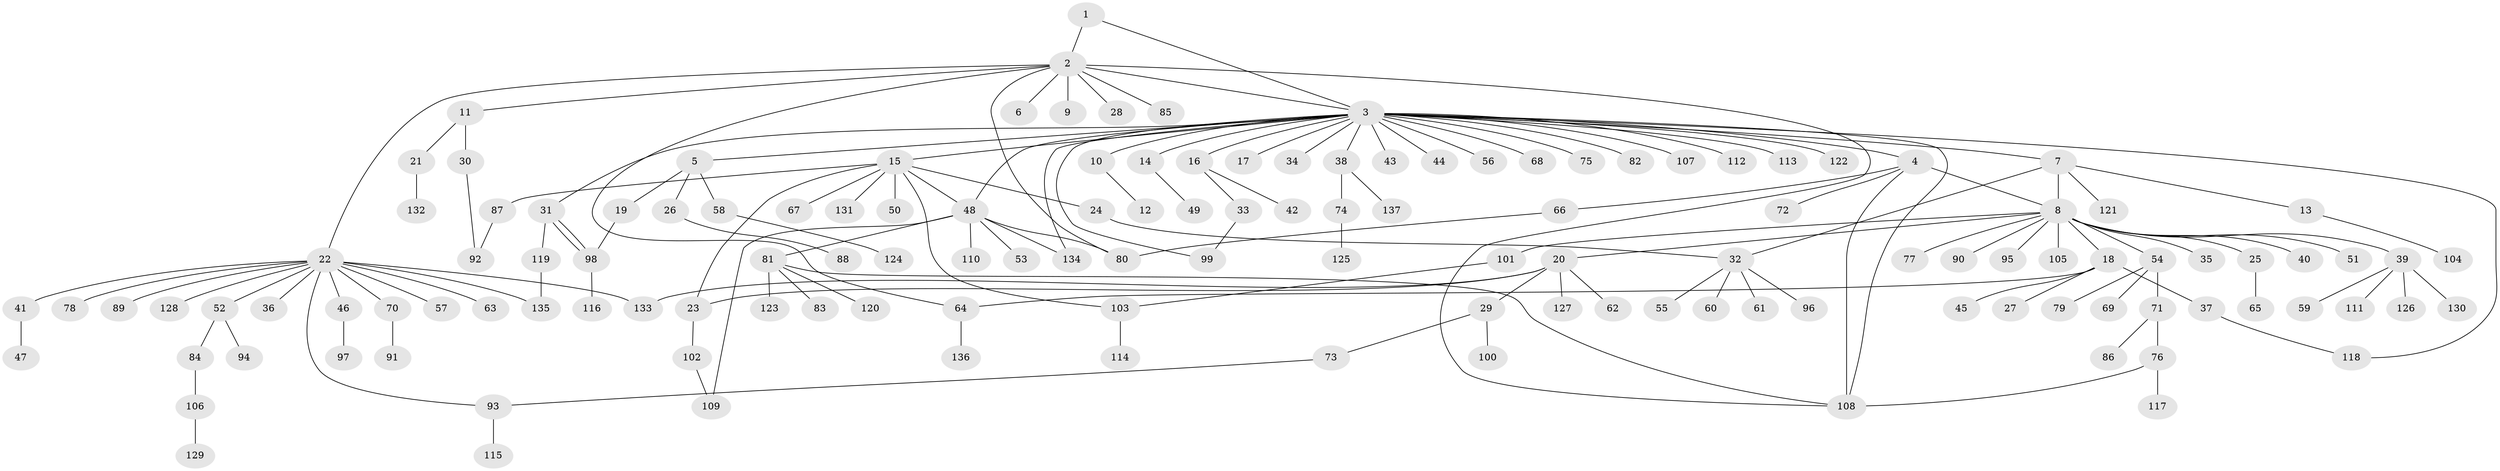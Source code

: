 // coarse degree distribution, {6: 0.09523809523809523, 13: 0.023809523809523808, 5: 0.023809523809523808, 4: 0.047619047619047616, 3: 0.11904761904761904, 7: 0.047619047619047616, 1: 0.2619047619047619, 2: 0.38095238095238093}
// Generated by graph-tools (version 1.1) at 2025/50/03/04/25 22:50:43]
// undirected, 137 vertices, 159 edges
graph export_dot {
  node [color=gray90,style=filled];
  1;
  2;
  3;
  4;
  5;
  6;
  7;
  8;
  9;
  10;
  11;
  12;
  13;
  14;
  15;
  16;
  17;
  18;
  19;
  20;
  21;
  22;
  23;
  24;
  25;
  26;
  27;
  28;
  29;
  30;
  31;
  32;
  33;
  34;
  35;
  36;
  37;
  38;
  39;
  40;
  41;
  42;
  43;
  44;
  45;
  46;
  47;
  48;
  49;
  50;
  51;
  52;
  53;
  54;
  55;
  56;
  57;
  58;
  59;
  60;
  61;
  62;
  63;
  64;
  65;
  66;
  67;
  68;
  69;
  70;
  71;
  72;
  73;
  74;
  75;
  76;
  77;
  78;
  79;
  80;
  81;
  82;
  83;
  84;
  85;
  86;
  87;
  88;
  89;
  90;
  91;
  92;
  93;
  94;
  95;
  96;
  97;
  98;
  99;
  100;
  101;
  102;
  103;
  104;
  105;
  106;
  107;
  108;
  109;
  110;
  111;
  112;
  113;
  114;
  115;
  116;
  117;
  118;
  119;
  120;
  121;
  122;
  123;
  124;
  125;
  126;
  127;
  128;
  129;
  130;
  131;
  132;
  133;
  134;
  135;
  136;
  137;
  1 -- 2;
  1 -- 3;
  2 -- 3;
  2 -- 6;
  2 -- 9;
  2 -- 11;
  2 -- 22;
  2 -- 28;
  2 -- 64;
  2 -- 80;
  2 -- 85;
  2 -- 108;
  3 -- 4;
  3 -- 5;
  3 -- 7;
  3 -- 10;
  3 -- 14;
  3 -- 15;
  3 -- 16;
  3 -- 17;
  3 -- 31;
  3 -- 34;
  3 -- 38;
  3 -- 43;
  3 -- 44;
  3 -- 48;
  3 -- 56;
  3 -- 68;
  3 -- 75;
  3 -- 82;
  3 -- 99;
  3 -- 107;
  3 -- 108;
  3 -- 112;
  3 -- 113;
  3 -- 118;
  3 -- 122;
  3 -- 134;
  4 -- 8;
  4 -- 66;
  4 -- 72;
  4 -- 108;
  5 -- 19;
  5 -- 26;
  5 -- 58;
  7 -- 8;
  7 -- 13;
  7 -- 32;
  7 -- 121;
  8 -- 18;
  8 -- 20;
  8 -- 25;
  8 -- 35;
  8 -- 39;
  8 -- 40;
  8 -- 51;
  8 -- 54;
  8 -- 77;
  8 -- 90;
  8 -- 95;
  8 -- 101;
  8 -- 105;
  10 -- 12;
  11 -- 21;
  11 -- 30;
  13 -- 104;
  14 -- 49;
  15 -- 23;
  15 -- 24;
  15 -- 48;
  15 -- 50;
  15 -- 67;
  15 -- 87;
  15 -- 103;
  15 -- 131;
  16 -- 33;
  16 -- 42;
  18 -- 27;
  18 -- 37;
  18 -- 45;
  18 -- 64;
  19 -- 98;
  20 -- 23;
  20 -- 29;
  20 -- 62;
  20 -- 127;
  20 -- 133;
  21 -- 132;
  22 -- 36;
  22 -- 41;
  22 -- 46;
  22 -- 52;
  22 -- 57;
  22 -- 63;
  22 -- 70;
  22 -- 78;
  22 -- 89;
  22 -- 93;
  22 -- 128;
  22 -- 133;
  22 -- 135;
  23 -- 102;
  24 -- 32;
  25 -- 65;
  26 -- 88;
  29 -- 73;
  29 -- 100;
  30 -- 92;
  31 -- 98;
  31 -- 98;
  31 -- 119;
  32 -- 55;
  32 -- 60;
  32 -- 61;
  32 -- 96;
  33 -- 99;
  37 -- 118;
  38 -- 74;
  38 -- 137;
  39 -- 59;
  39 -- 111;
  39 -- 126;
  39 -- 130;
  41 -- 47;
  46 -- 97;
  48 -- 53;
  48 -- 80;
  48 -- 81;
  48 -- 109;
  48 -- 110;
  48 -- 134;
  52 -- 84;
  52 -- 94;
  54 -- 69;
  54 -- 71;
  54 -- 79;
  58 -- 124;
  64 -- 136;
  66 -- 80;
  70 -- 91;
  71 -- 76;
  71 -- 86;
  73 -- 93;
  74 -- 125;
  76 -- 108;
  76 -- 117;
  81 -- 83;
  81 -- 108;
  81 -- 120;
  81 -- 123;
  84 -- 106;
  87 -- 92;
  93 -- 115;
  98 -- 116;
  101 -- 103;
  102 -- 109;
  103 -- 114;
  106 -- 129;
  119 -- 135;
}

